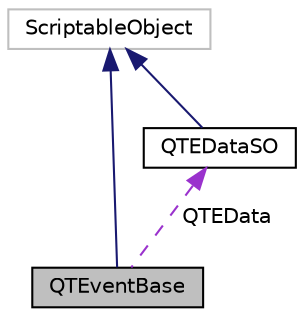 digraph "QTEventBase"
{
 // LATEX_PDF_SIZE
  edge [fontname="Helvetica",fontsize="10",labelfontname="Helvetica",labelfontsize="10"];
  node [fontname="Helvetica",fontsize="10",shape=record];
  Node1 [label="QTEventBase",height=0.2,width=0.4,color="black", fillcolor="grey75", style="filled", fontcolor="black",tooltip=" "];
  Node2 -> Node1 [dir="back",color="midnightblue",fontsize="10",style="solid",fontname="Helvetica"];
  Node2 [label="ScriptableObject",height=0.2,width=0.4,color="grey75", fillcolor="white", style="filled",tooltip=" "];
  Node3 -> Node1 [dir="back",color="darkorchid3",fontsize="10",style="dashed",label=" QTEData" ,fontname="Helvetica"];
  Node3 [label="QTEDataSO",height=0.2,width=0.4,color="black", fillcolor="white", style="filled",URL="$classQTEDataSO.html",tooltip="Scriptable object containing data about the QuickTime Event such as name, dsc, delay,..."];
  Node2 -> Node3 [dir="back",color="midnightblue",fontsize="10",style="solid",fontname="Helvetica"];
}
